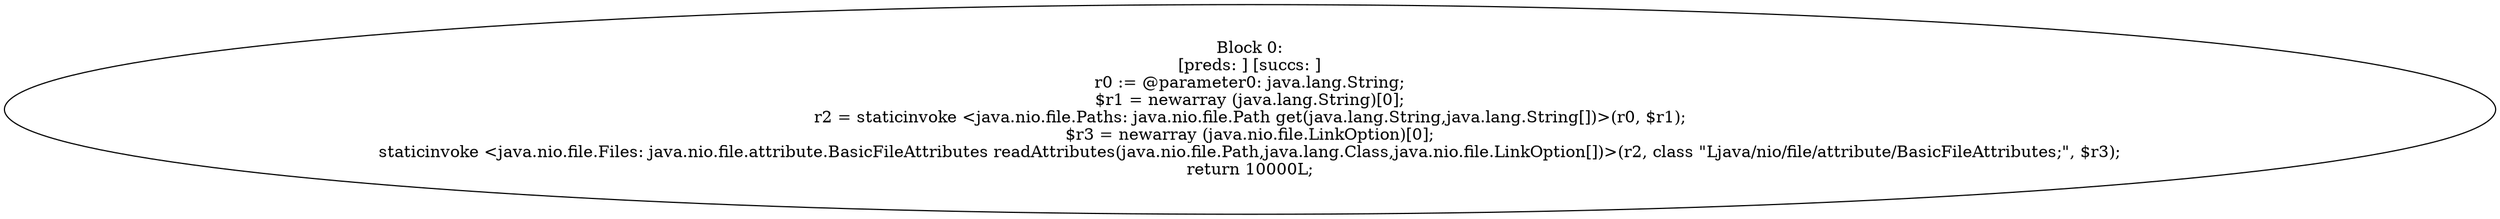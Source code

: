 digraph "unitGraph" {
    "Block 0:
[preds: ] [succs: ]
r0 := @parameter0: java.lang.String;
$r1 = newarray (java.lang.String)[0];
r2 = staticinvoke <java.nio.file.Paths: java.nio.file.Path get(java.lang.String,java.lang.String[])>(r0, $r1);
$r3 = newarray (java.nio.file.LinkOption)[0];
staticinvoke <java.nio.file.Files: java.nio.file.attribute.BasicFileAttributes readAttributes(java.nio.file.Path,java.lang.Class,java.nio.file.LinkOption[])>(r2, class \"Ljava/nio/file/attribute/BasicFileAttributes;\", $r3);
return 10000L;
"
}
